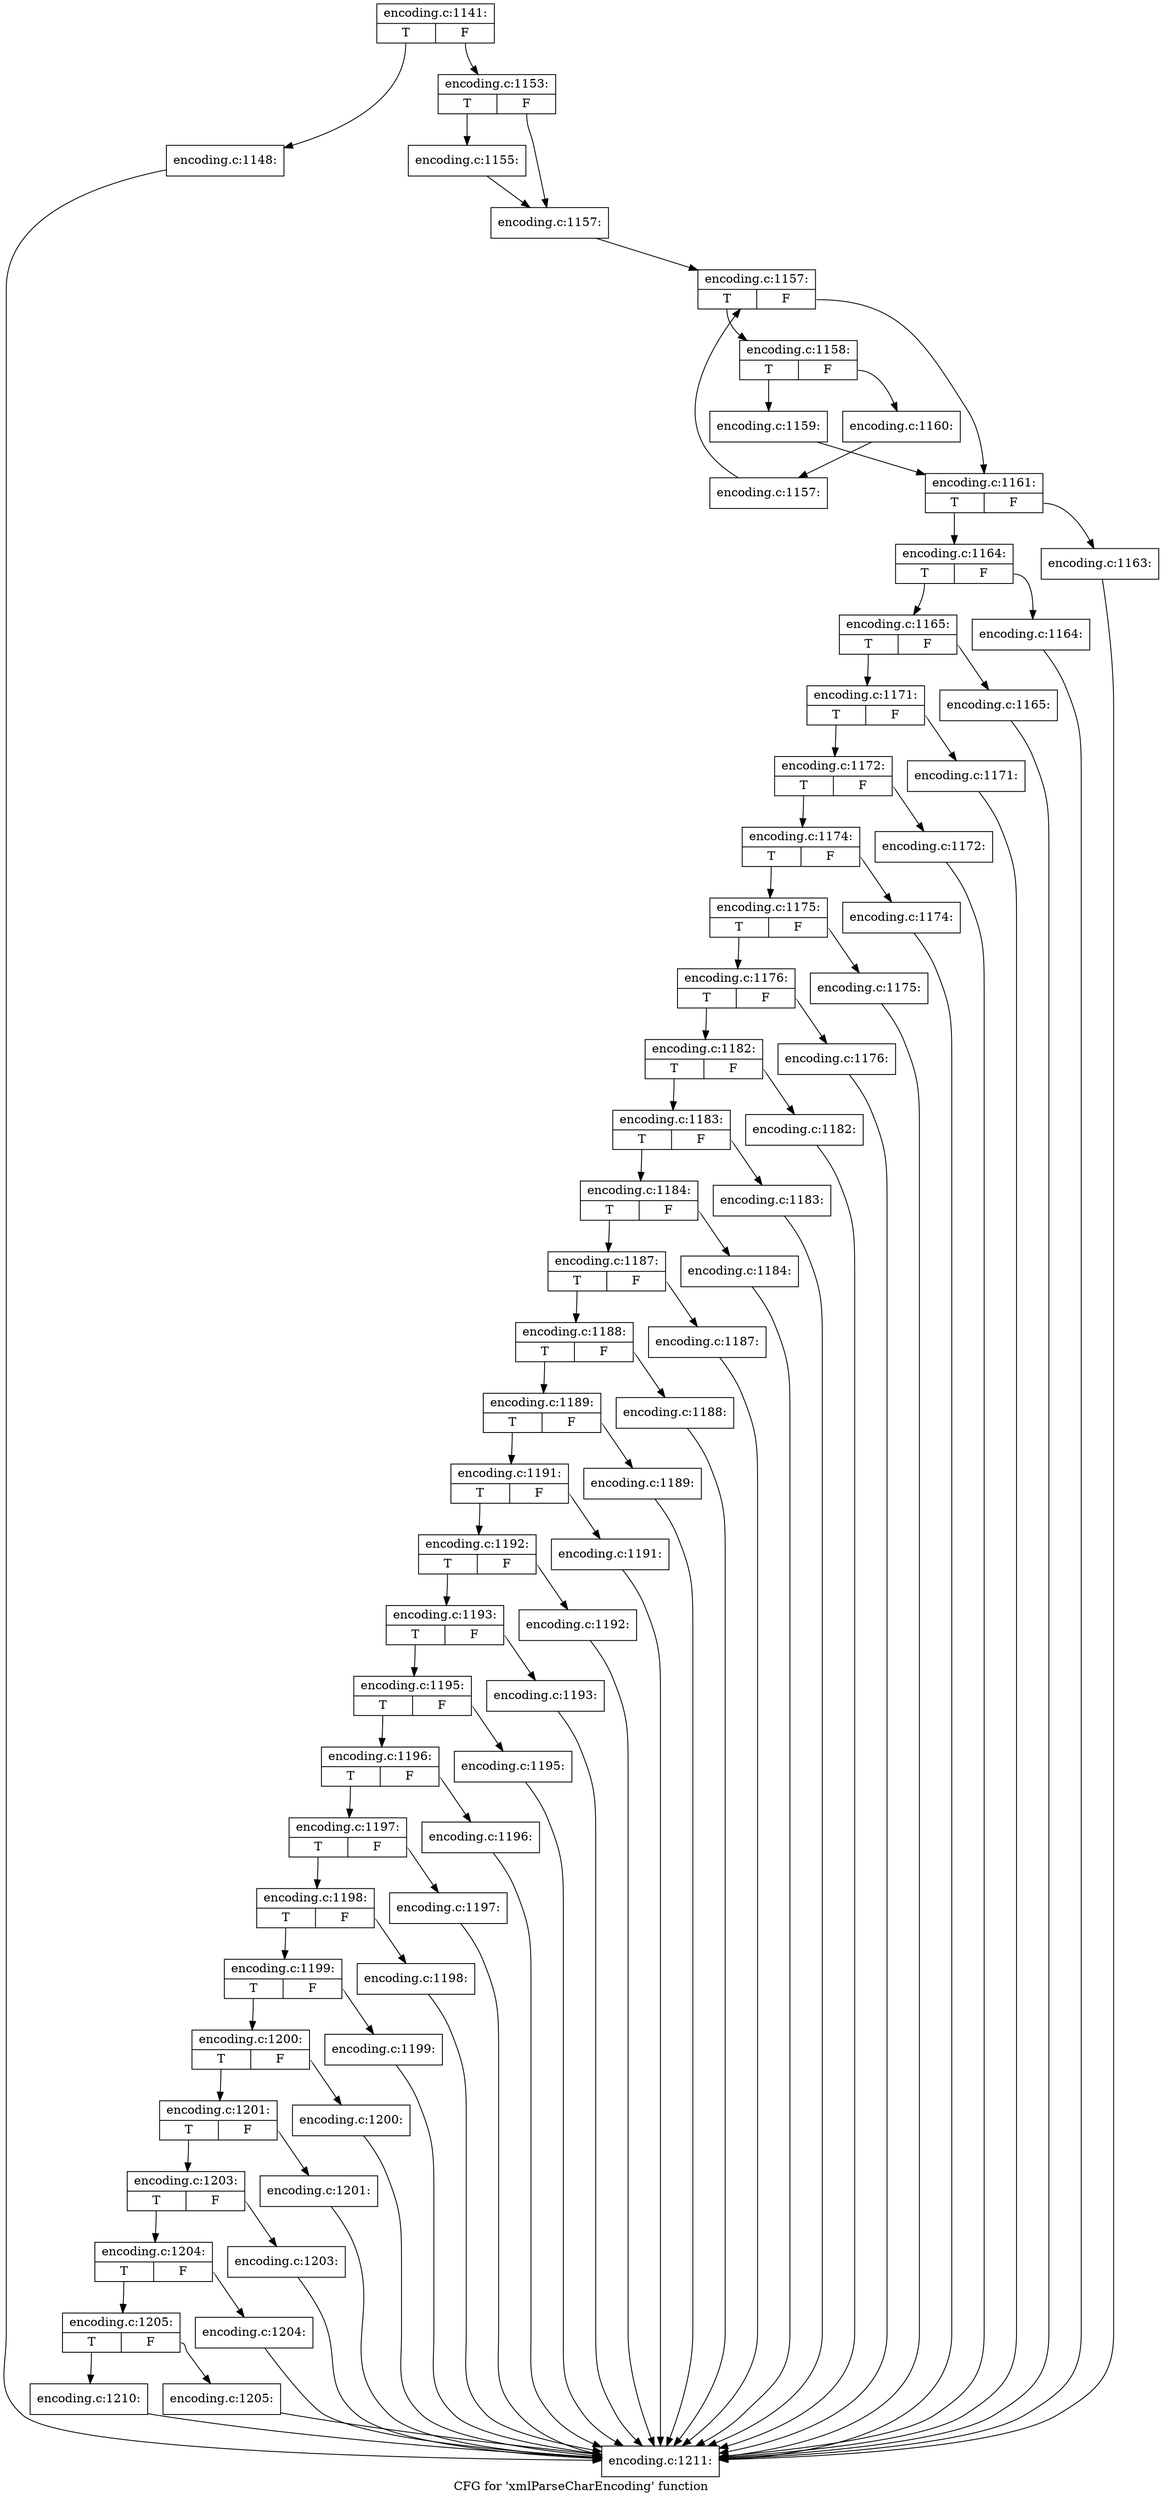 digraph "CFG for 'xmlParseCharEncoding' function" {
	label="CFG for 'xmlParseCharEncoding' function";

	Node0x464c1c0 [shape=record,label="{encoding.c:1141:|{<s0>T|<s1>F}}"];
	Node0x464c1c0:s0 -> Node0x4654d80;
	Node0x464c1c0:s1 -> Node0x4654dd0;
	Node0x4654d80 [shape=record,label="{encoding.c:1148:}"];
	Node0x4654d80 -> Node0x46541c0;
	Node0x4654dd0 [shape=record,label="{encoding.c:1153:|{<s0>T|<s1>F}}"];
	Node0x4654dd0:s0 -> Node0x4655490;
	Node0x4654dd0:s1 -> Node0x46554e0;
	Node0x4655490 [shape=record,label="{encoding.c:1155:}"];
	Node0x4655490 -> Node0x46554e0;
	Node0x46554e0 [shape=record,label="{encoding.c:1157:}"];
	Node0x46554e0 -> Node0x4655b00;
	Node0x4655b00 [shape=record,label="{encoding.c:1157:|{<s0>T|<s1>F}}"];
	Node0x4655b00:s0 -> Node0x4655de0;
	Node0x4655b00:s1 -> Node0x4655960;
	Node0x4655de0 [shape=record,label="{encoding.c:1158:|{<s0>T|<s1>F}}"];
	Node0x4655de0:s0 -> Node0x46566e0;
	Node0x4655de0:s1 -> Node0x4656730;
	Node0x46566e0 [shape=record,label="{encoding.c:1159:}"];
	Node0x46566e0 -> Node0x4655960;
	Node0x4656730 [shape=record,label="{encoding.c:1160:}"];
	Node0x4656730 -> Node0x4655d50;
	Node0x4655d50 [shape=record,label="{encoding.c:1157:}"];
	Node0x4655d50 -> Node0x4655b00;
	Node0x4655960 [shape=record,label="{encoding.c:1161:|{<s0>T|<s1>F}}"];
	Node0x4655960:s0 -> Node0x46572d0;
	Node0x4655960:s1 -> Node0x4657280;
	Node0x4657280 [shape=record,label="{encoding.c:1163:}"];
	Node0x4657280 -> Node0x46541c0;
	Node0x46572d0 [shape=record,label="{encoding.c:1164:|{<s0>T|<s1>F}}"];
	Node0x46572d0:s0 -> Node0x4658420;
	Node0x46572d0:s1 -> Node0x46583d0;
	Node0x46583d0 [shape=record,label="{encoding.c:1164:}"];
	Node0x46583d0 -> Node0x46541c0;
	Node0x4658420 [shape=record,label="{encoding.c:1165:|{<s0>T|<s1>F}}"];
	Node0x4658420:s0 -> Node0x4658c30;
	Node0x4658420:s1 -> Node0x4658be0;
	Node0x4658be0 [shape=record,label="{encoding.c:1165:}"];
	Node0x4658be0 -> Node0x46541c0;
	Node0x4658c30 [shape=record,label="{encoding.c:1171:|{<s0>T|<s1>F}}"];
	Node0x4658c30:s0 -> Node0x4659360;
	Node0x4658c30:s1 -> Node0x4659310;
	Node0x4659310 [shape=record,label="{encoding.c:1171:}"];
	Node0x4659310 -> Node0x46541c0;
	Node0x4659360 [shape=record,label="{encoding.c:1172:|{<s0>T|<s1>F}}"];
	Node0x4659360:s0 -> Node0x4659a90;
	Node0x4659360:s1 -> Node0x4659a40;
	Node0x4659a40 [shape=record,label="{encoding.c:1172:}"];
	Node0x4659a40 -> Node0x46541c0;
	Node0x4659a90 [shape=record,label="{encoding.c:1174:|{<s0>T|<s1>F}}"];
	Node0x4659a90:s0 -> Node0x465a1c0;
	Node0x4659a90:s1 -> Node0x465a170;
	Node0x465a170 [shape=record,label="{encoding.c:1174:}"];
	Node0x465a170 -> Node0x46541c0;
	Node0x465a1c0 [shape=record,label="{encoding.c:1175:|{<s0>T|<s1>F}}"];
	Node0x465a1c0:s0 -> Node0x465aae0;
	Node0x465a1c0:s1 -> Node0x465aa90;
	Node0x465aa90 [shape=record,label="{encoding.c:1175:}"];
	Node0x465aa90 -> Node0x46541c0;
	Node0x465aae0 [shape=record,label="{encoding.c:1176:|{<s0>T|<s1>F}}"];
	Node0x465aae0:s0 -> Node0x465b210;
	Node0x465aae0:s1 -> Node0x465b1c0;
	Node0x465b1c0 [shape=record,label="{encoding.c:1176:}"];
	Node0x465b1c0 -> Node0x46541c0;
	Node0x465b210 [shape=record,label="{encoding.c:1182:|{<s0>T|<s1>F}}"];
	Node0x465b210:s0 -> Node0x465b940;
	Node0x465b210:s1 -> Node0x465b8f0;
	Node0x465b8f0 [shape=record,label="{encoding.c:1182:}"];
	Node0x465b8f0 -> Node0x46541c0;
	Node0x465b940 [shape=record,label="{encoding.c:1183:|{<s0>T|<s1>F}}"];
	Node0x465b940:s0 -> Node0x4635780;
	Node0x465b940:s1 -> Node0x4635730;
	Node0x4635730 [shape=record,label="{encoding.c:1183:}"];
	Node0x4635730 -> Node0x46541c0;
	Node0x4635780 [shape=record,label="{encoding.c:1184:|{<s0>T|<s1>F}}"];
	Node0x4635780:s0 -> Node0x465cc50;
	Node0x4635780:s1 -> Node0x465cc00;
	Node0x465cc00 [shape=record,label="{encoding.c:1184:}"];
	Node0x465cc00 -> Node0x46541c0;
	Node0x465cc50 [shape=record,label="{encoding.c:1187:|{<s0>T|<s1>F}}"];
	Node0x465cc50:s0 -> Node0x465d3a0;
	Node0x465cc50:s1 -> Node0x465d350;
	Node0x465d350 [shape=record,label="{encoding.c:1187:}"];
	Node0x465d350 -> Node0x46541c0;
	Node0x465d3a0 [shape=record,label="{encoding.c:1188:|{<s0>T|<s1>F}}"];
	Node0x465d3a0:s0 -> Node0x465db60;
	Node0x465d3a0:s1 -> Node0x465db10;
	Node0x465db10 [shape=record,label="{encoding.c:1188:}"];
	Node0x465db10 -> Node0x46541c0;
	Node0x465db60 [shape=record,label="{encoding.c:1189:|{<s0>T|<s1>F}}"];
	Node0x465db60:s0 -> Node0x465e2e0;
	Node0x465db60:s1 -> Node0x465e290;
	Node0x465e290 [shape=record,label="{encoding.c:1189:}"];
	Node0x465e290 -> Node0x46541c0;
	Node0x465e2e0 [shape=record,label="{encoding.c:1191:|{<s0>T|<s1>F}}"];
	Node0x465e2e0:s0 -> Node0x465eb20;
	Node0x465e2e0:s1 -> Node0x465ead0;
	Node0x465ead0 [shape=record,label="{encoding.c:1191:}"];
	Node0x465ead0 -> Node0x46541c0;
	Node0x465eb20 [shape=record,label="{encoding.c:1192:|{<s0>T|<s1>F}}"];
	Node0x465eb20:s0 -> Node0x465f2e0;
	Node0x465eb20:s1 -> Node0x465f290;
	Node0x465f290 [shape=record,label="{encoding.c:1192:}"];
	Node0x465f290 -> Node0x46541c0;
	Node0x465f2e0 [shape=record,label="{encoding.c:1193:|{<s0>T|<s1>F}}"];
	Node0x465f2e0:s0 -> Node0x465fa60;
	Node0x465f2e0:s1 -> Node0x465fa10;
	Node0x465fa10 [shape=record,label="{encoding.c:1193:}"];
	Node0x465fa10 -> Node0x46541c0;
	Node0x465fa60 [shape=record,label="{encoding.c:1195:|{<s0>T|<s1>F}}"];
	Node0x465fa60:s0 -> Node0x46601e0;
	Node0x465fa60:s1 -> Node0x4660190;
	Node0x4660190 [shape=record,label="{encoding.c:1195:}"];
	Node0x4660190 -> Node0x46541c0;
	Node0x46601e0 [shape=record,label="{encoding.c:1196:|{<s0>T|<s1>F}}"];
	Node0x46601e0:s0 -> Node0x46609a0;
	Node0x46601e0:s1 -> Node0x4660950;
	Node0x4660950 [shape=record,label="{encoding.c:1196:}"];
	Node0x4660950 -> Node0x46541c0;
	Node0x46609a0 [shape=record,label="{encoding.c:1197:|{<s0>T|<s1>F}}"];
	Node0x46609a0:s0 -> Node0x4661160;
	Node0x46609a0:s1 -> Node0x4661110;
	Node0x4661110 [shape=record,label="{encoding.c:1197:}"];
	Node0x4661110 -> Node0x46541c0;
	Node0x4661160 [shape=record,label="{encoding.c:1198:|{<s0>T|<s1>F}}"];
	Node0x4661160:s0 -> Node0x45e6010;
	Node0x4661160:s1 -> Node0x45e5fc0;
	Node0x45e5fc0 [shape=record,label="{encoding.c:1198:}"];
	Node0x45e5fc0 -> Node0x46541c0;
	Node0x45e6010 [shape=record,label="{encoding.c:1199:|{<s0>T|<s1>F}}"];
	Node0x45e6010:s0 -> Node0x46626b0;
	Node0x45e6010:s1 -> Node0x4662660;
	Node0x4662660 [shape=record,label="{encoding.c:1199:}"];
	Node0x4662660 -> Node0x46541c0;
	Node0x46626b0 [shape=record,label="{encoding.c:1200:|{<s0>T|<s1>F}}"];
	Node0x46626b0:s0 -> Node0x4662e70;
	Node0x46626b0:s1 -> Node0x4662e20;
	Node0x4662e20 [shape=record,label="{encoding.c:1200:}"];
	Node0x4662e20 -> Node0x46541c0;
	Node0x4662e70 [shape=record,label="{encoding.c:1201:|{<s0>T|<s1>F}}"];
	Node0x4662e70:s0 -> Node0x4663630;
	Node0x4662e70:s1 -> Node0x46635e0;
	Node0x46635e0 [shape=record,label="{encoding.c:1201:}"];
	Node0x46635e0 -> Node0x46541c0;
	Node0x4663630 [shape=record,label="{encoding.c:1203:|{<s0>T|<s1>F}}"];
	Node0x4663630:s0 -> Node0x4663df0;
	Node0x4663630:s1 -> Node0x4663da0;
	Node0x4663da0 [shape=record,label="{encoding.c:1203:}"];
	Node0x4663da0 -> Node0x46541c0;
	Node0x4663df0 [shape=record,label="{encoding.c:1204:|{<s0>T|<s1>F}}"];
	Node0x4663df0:s0 -> Node0x462f3d0;
	Node0x4663df0:s1 -> Node0x462f380;
	Node0x462f380 [shape=record,label="{encoding.c:1204:}"];
	Node0x462f380 -> Node0x46541c0;
	Node0x462f3d0 [shape=record,label="{encoding.c:1205:|{<s0>T|<s1>F}}"];
	Node0x462f3d0:s0 -> Node0x462fcd0;
	Node0x462f3d0:s1 -> Node0x462fc80;
	Node0x462fc80 [shape=record,label="{encoding.c:1205:}"];
	Node0x462fc80 -> Node0x46541c0;
	Node0x462fcd0 [shape=record,label="{encoding.c:1210:}"];
	Node0x462fcd0 -> Node0x46541c0;
	Node0x46541c0 [shape=record,label="{encoding.c:1211:}"];
}
